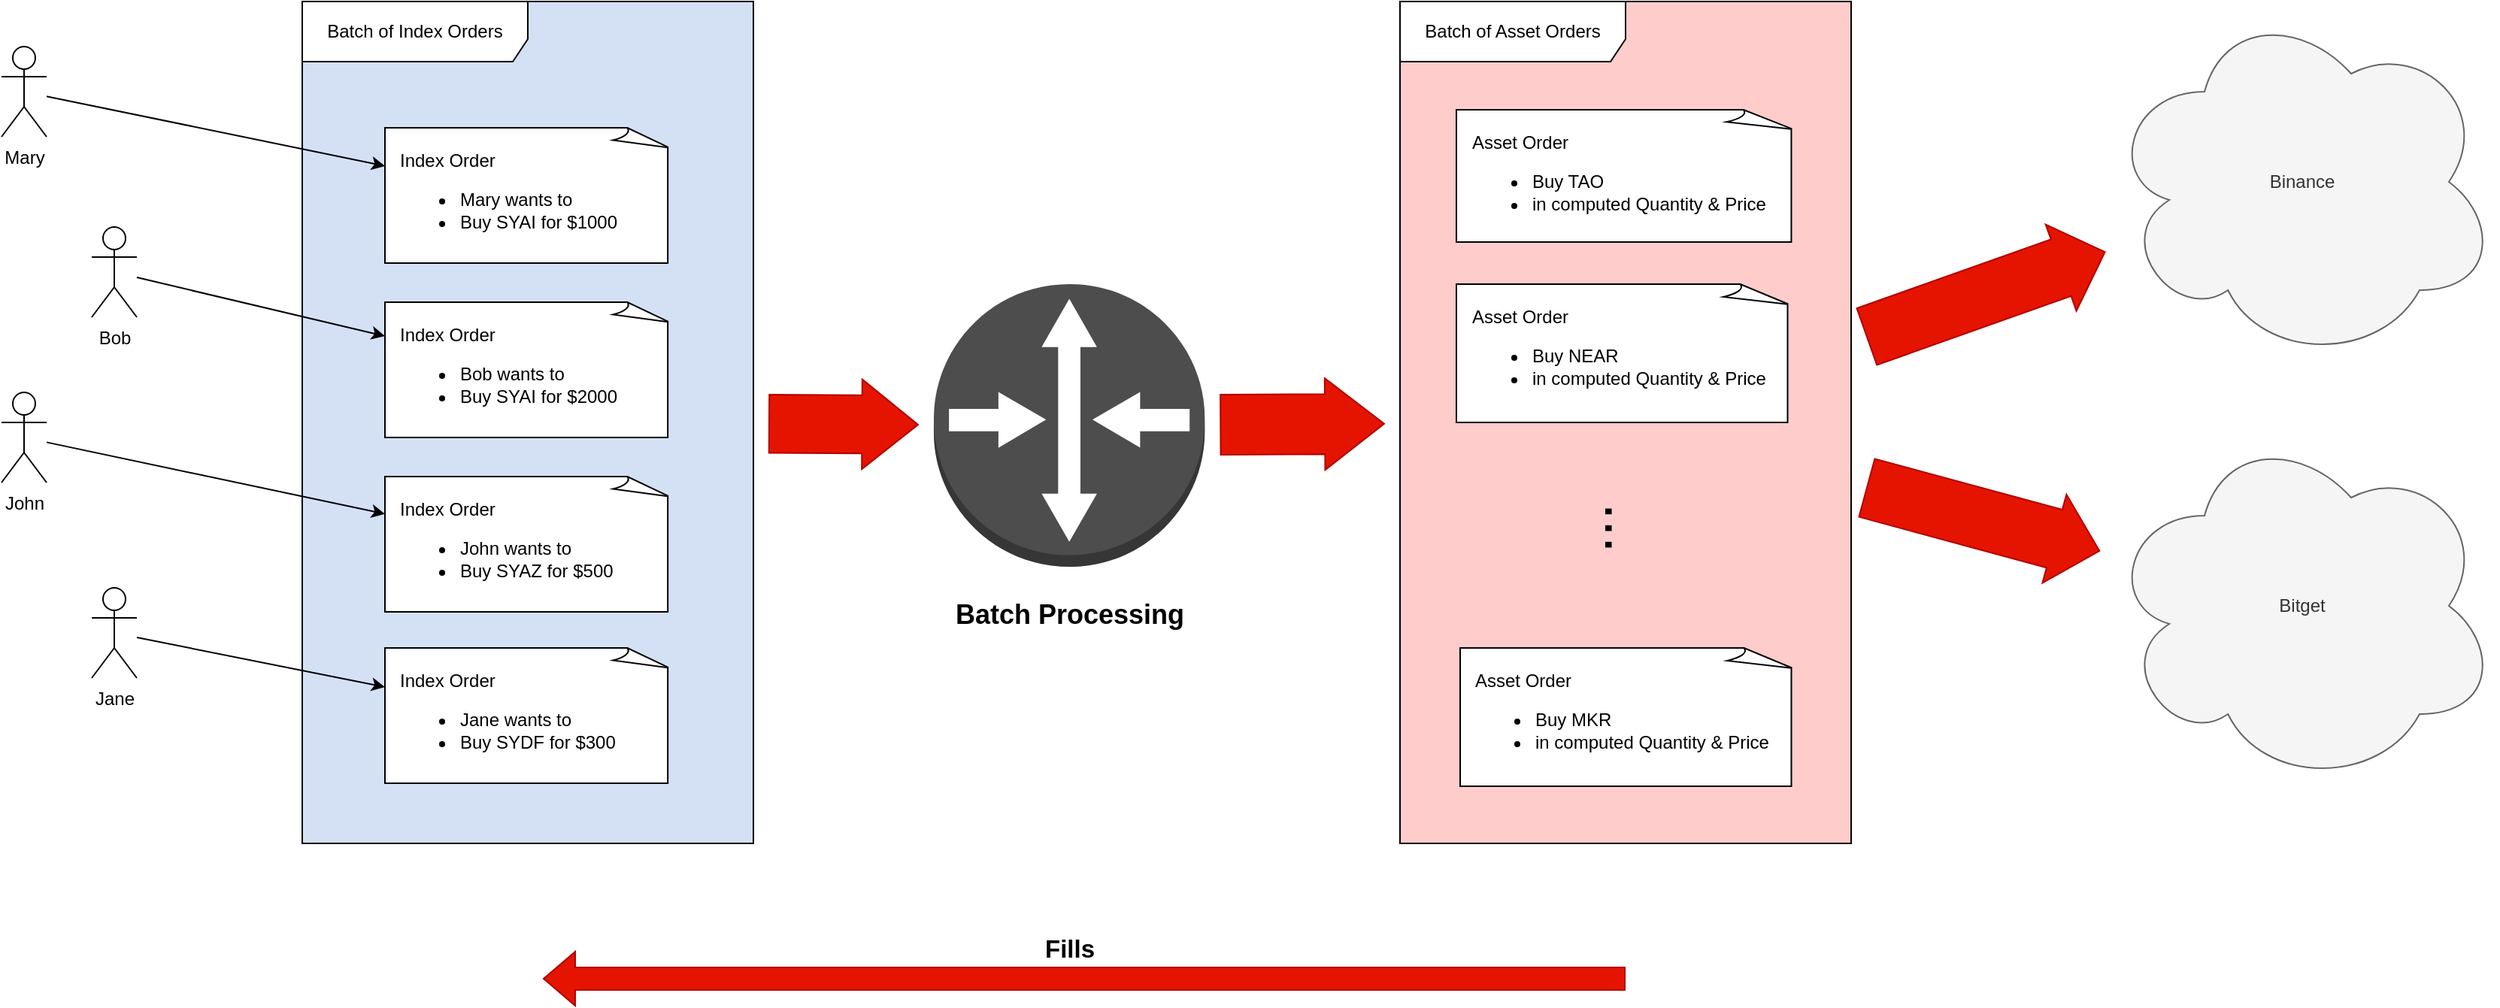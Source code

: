 <mxfile version="24.7.8">
  <diagram name="Page-1" id="0jqFInCVG3ZnujKd56sM">
    <mxGraphModel dx="984" dy="633" grid="1" gridSize="10" guides="1" tooltips="1" connect="1" arrows="1" fold="1" page="1" pageScale="1" pageWidth="827" pageHeight="1169" math="0" shadow="0">
      <root>
        <mxCell id="0" />
        <mxCell id="1" parent="0" />
        <mxCell id="m1klk2LPo-NgVJAAAtqn-36" style="rounded=0;orthogonalLoop=1;jettySize=auto;html=1;shape=flexArrow;endSize=10;startSize=10;targetPerimeterSpacing=10;sourcePerimeterSpacing=10;width=40;fillColor=#e51400;strokeColor=#B20000;" parent="1" source="m1klk2LPo-NgVJAAAtqn-16" target="m1klk2LPo-NgVJAAAtqn-35" edge="1">
          <mxGeometry relative="1" as="geometry" />
        </mxCell>
        <mxCell id="m1klk2LPo-NgVJAAAtqn-16" value="Batch of Asset Orders" style="shape=umlFrame;whiteSpace=wrap;html=1;pointerEvents=0;width=150;height=40;swimlaneFillColor=#FFCCCC;" parent="1" vertex="1">
          <mxGeometry x="1050" y="320" width="300" height="560" as="geometry" />
        </mxCell>
        <mxCell id="m1klk2LPo-NgVJAAAtqn-15" value="Batch of Index Orders" style="shape=umlFrame;whiteSpace=wrap;html=1;pointerEvents=0;width=150;height=40;swimlaneFillColor=#D4E1F5;" parent="1" vertex="1">
          <mxGeometry x="320" y="320" width="300" height="560" as="geometry" />
        </mxCell>
        <mxCell id="m1klk2LPo-NgVJAAAtqn-3" value="Index Order&lt;div&gt;&lt;ul&gt;&lt;li&gt;Mary wants to&lt;/li&gt;&lt;li&gt;Buy SYAI for $1000&lt;/li&gt;&lt;/ul&gt;&lt;/div&gt;" style="whiteSpace=wrap;html=1;shape=mxgraph.basic.document;align=left;spacingLeft=0;spacingTop=0;spacingRight=0;spacingBottom=0;spacing=10;verticalAlign=top;" parent="1" vertex="1">
          <mxGeometry x="375" y="404" width="190" height="90" as="geometry" />
        </mxCell>
        <mxCell id="m1klk2LPo-NgVJAAAtqn-12" style="rounded=0;orthogonalLoop=1;jettySize=auto;html=1;shape=flexArrow;targetPerimeterSpacing=10;sourcePerimeterSpacing=10;endSize=12.082;startSize=10;width=38.824;fillColor=#e51400;strokeColor=#B20000;" parent="1" source="m1klk2LPo-NgVJAAAtqn-15" target="m1klk2LPo-NgVJAAAtqn-10" edge="1">
          <mxGeometry relative="1" as="geometry" />
        </mxCell>
        <mxCell id="m1klk2LPo-NgVJAAAtqn-17" style="rounded=0;orthogonalLoop=1;jettySize=auto;html=1;shape=flexArrow;targetPerimeterSpacing=10;sourcePerimeterSpacing=10;endSize=12.808;startSize=10;width=40;fillColor=#e51400;strokeColor=#B20000;" parent="1" source="m1klk2LPo-NgVJAAAtqn-10" target="m1klk2LPo-NgVJAAAtqn-16" edge="1">
          <mxGeometry relative="1" as="geometry" />
        </mxCell>
        <mxCell id="m1klk2LPo-NgVJAAAtqn-10" value="&lt;h2&gt;Batch Processing&lt;/h2&gt;" style="outlineConnect=0;dashed=0;verticalLabelPosition=bottom;verticalAlign=top;align=center;html=1;shape=mxgraph.aws3.router;fillColor=#4D4D4D;gradientColor=none;" parent="1" vertex="1">
          <mxGeometry x="740" y="508" width="180.17" height="188" as="geometry" />
        </mxCell>
        <mxCell id="m1klk2LPo-NgVJAAAtqn-14" value="Asset Order&lt;div&gt;&lt;ul&gt;&lt;li&gt;Buy TAO&lt;/li&gt;&lt;li&gt;in computed Quantity &amp;amp; Price&lt;/li&gt;&lt;/ul&gt;&lt;/div&gt;" style="whiteSpace=wrap;html=1;shape=mxgraph.basic.document;align=left;spacingLeft=0;spacingTop=0;spacingRight=0;spacingBottom=0;spacing=10;verticalAlign=top;" parent="1" vertex="1">
          <mxGeometry x="1087.5" y="392" width="225" height="88" as="geometry" />
        </mxCell>
        <mxCell id="m1klk2LPo-NgVJAAAtqn-18" value="Asset Order&lt;div&gt;&lt;ul&gt;&lt;li&gt;Buy NEAR&lt;/li&gt;&lt;li&gt;in computed Quantity &amp;amp; Price&lt;/li&gt;&lt;/ul&gt;&lt;/div&gt;" style="whiteSpace=wrap;html=1;shape=mxgraph.basic.document;align=left;spacingLeft=0;spacingTop=0;spacingRight=0;spacingBottom=0;spacing=10;verticalAlign=top;" parent="1" vertex="1">
          <mxGeometry x="1087.5" y="508" width="222.5" height="92" as="geometry" />
        </mxCell>
        <mxCell id="m1klk2LPo-NgVJAAAtqn-20" value="Index Order&lt;div&gt;&lt;ul&gt;&lt;li&gt;Bob wants to&lt;/li&gt;&lt;li&gt;Buy SYAI for $2000&lt;/li&gt;&lt;/ul&gt;&lt;/div&gt;" style="whiteSpace=wrap;html=1;shape=mxgraph.basic.document;align=left;spacingLeft=0;spacingTop=0;spacingRight=0;spacingBottom=0;spacing=10;verticalAlign=top;" parent="1" vertex="1">
          <mxGeometry x="375" y="520" width="190" height="90" as="geometry" />
        </mxCell>
        <mxCell id="m1klk2LPo-NgVJAAAtqn-21" value="Index Order&lt;div&gt;&lt;ul&gt;&lt;li&gt;John wants to&lt;/li&gt;&lt;li&gt;Buy SYAZ for $500&lt;/li&gt;&lt;/ul&gt;&lt;/div&gt;" style="whiteSpace=wrap;html=1;shape=mxgraph.basic.document;align=left;spacingLeft=0;spacingTop=0;spacingRight=0;spacingBottom=0;spacing=10;verticalAlign=top;" parent="1" vertex="1">
          <mxGeometry x="375" y="636" width="190" height="90" as="geometry" />
        </mxCell>
        <mxCell id="m1klk2LPo-NgVJAAAtqn-22" value="Index Order&lt;div&gt;&lt;ul&gt;&lt;li&gt;Jane wants to&lt;/li&gt;&lt;li&gt;Buy SYDF for $300&lt;/li&gt;&lt;/ul&gt;&lt;/div&gt;" style="whiteSpace=wrap;html=1;shape=mxgraph.basic.document;align=left;spacingLeft=0;spacingTop=0;spacingRight=0;spacingBottom=0;spacing=10;verticalAlign=top;" parent="1" vertex="1">
          <mxGeometry x="375" y="750" width="190" height="90" as="geometry" />
        </mxCell>
        <mxCell id="m1klk2LPo-NgVJAAAtqn-23" value="Asset Order&lt;div&gt;&lt;ul&gt;&lt;li&gt;Buy MKR&lt;/li&gt;&lt;li&gt;in computed Quantity &amp;amp; Price&lt;/li&gt;&lt;/ul&gt;&lt;/div&gt;" style="whiteSpace=wrap;html=1;shape=mxgraph.basic.document;align=left;spacingLeft=0;spacingTop=0;spacingRight=0;spacingBottom=0;spacing=10;verticalAlign=top;" parent="1" vertex="1">
          <mxGeometry x="1090" y="750" width="222.5" height="92" as="geometry" />
        </mxCell>
        <mxCell id="m1klk2LPo-NgVJAAAtqn-24" value="..." style="text;html=1;align=center;verticalAlign=middle;resizable=0;points=[];autosize=1;strokeColor=none;fillColor=none;fontSize=40;rotation=90;" parent="1" vertex="1">
          <mxGeometry x="1171.25" y="640" width="60" height="60" as="geometry" />
        </mxCell>
        <mxCell id="m1klk2LPo-NgVJAAAtqn-33" style="rounded=0;orthogonalLoop=1;jettySize=auto;html=1;" parent="1" source="m1klk2LPo-NgVJAAAtqn-26" target="m1klk2LPo-NgVJAAAtqn-3" edge="1">
          <mxGeometry relative="1" as="geometry" />
        </mxCell>
        <mxCell id="m1klk2LPo-NgVJAAAtqn-26" value="Mary" style="shape=umlActor;verticalLabelPosition=bottom;verticalAlign=top;html=1;" parent="1" vertex="1">
          <mxGeometry x="120" y="350" width="30" height="60" as="geometry" />
        </mxCell>
        <mxCell id="m1klk2LPo-NgVJAAAtqn-32" style="rounded=0;orthogonalLoop=1;jettySize=auto;html=1;" parent="1" source="m1klk2LPo-NgVJAAAtqn-27" target="m1klk2LPo-NgVJAAAtqn-20" edge="1">
          <mxGeometry relative="1" as="geometry" />
        </mxCell>
        <mxCell id="m1klk2LPo-NgVJAAAtqn-27" value="Bob" style="shape=umlActor;verticalLabelPosition=bottom;verticalAlign=top;html=1;" parent="1" vertex="1">
          <mxGeometry x="180" y="470" width="30" height="60" as="geometry" />
        </mxCell>
        <mxCell id="m1klk2LPo-NgVJAAAtqn-31" style="rounded=0;orthogonalLoop=1;jettySize=auto;html=1;" parent="1" source="m1klk2LPo-NgVJAAAtqn-28" target="m1klk2LPo-NgVJAAAtqn-21" edge="1">
          <mxGeometry relative="1" as="geometry" />
        </mxCell>
        <mxCell id="m1klk2LPo-NgVJAAAtqn-28" value="John" style="shape=umlActor;verticalLabelPosition=bottom;verticalAlign=top;html=1;" parent="1" vertex="1">
          <mxGeometry x="120" y="580" width="30" height="60" as="geometry" />
        </mxCell>
        <mxCell id="m1klk2LPo-NgVJAAAtqn-30" style="rounded=0;orthogonalLoop=1;jettySize=auto;html=1;" parent="1" source="m1klk2LPo-NgVJAAAtqn-29" target="m1klk2LPo-NgVJAAAtqn-22" edge="1">
          <mxGeometry relative="1" as="geometry" />
        </mxCell>
        <mxCell id="m1klk2LPo-NgVJAAAtqn-29" value="Jane" style="shape=umlActor;verticalLabelPosition=bottom;verticalAlign=top;html=1;" parent="1" vertex="1">
          <mxGeometry x="180" y="710" width="30" height="60" as="geometry" />
        </mxCell>
        <mxCell id="m1klk2LPo-NgVJAAAtqn-35" value="Binance" style="ellipse;shape=cloud;whiteSpace=wrap;html=1;fillColor=#f5f5f5;fontColor=#333333;strokeColor=#666666;" parent="1" vertex="1">
          <mxGeometry x="1520" y="320" width="260" height="240" as="geometry" />
        </mxCell>
        <mxCell id="m1klk2LPo-NgVJAAAtqn-37" value="" style="endArrow=classic;html=1;rounded=0;strokeWidth=1;shape=flexArrow;width=15;endSize=6.67;fillColor=#e51400;strokeColor=#B20000;" parent="1" edge="1">
          <mxGeometry width="50" height="50" relative="1" as="geometry">
            <mxPoint x="1200" y="970" as="sourcePoint" />
            <mxPoint x="480" y="970" as="targetPoint" />
          </mxGeometry>
        </mxCell>
        <mxCell id="m1klk2LPo-NgVJAAAtqn-38" value="&lt;h2&gt;Fills&lt;/h2&gt;" style="edgeLabel;html=1;align=center;verticalAlign=middle;resizable=0;points=[];labelBackgroundColor=none;" parent="m1klk2LPo-NgVJAAAtqn-37" vertex="1" connectable="0">
          <mxGeometry x="0.191" y="-1" relative="1" as="geometry">
            <mxPoint x="59" y="-19" as="offset" />
          </mxGeometry>
        </mxCell>
        <mxCell id="qopQVtUAeO4iKsc5CxkG-2" style="rounded=0;orthogonalLoop=1;jettySize=auto;html=1;shape=flexArrow;endSize=10;startSize=10;targetPerimeterSpacing=10;sourcePerimeterSpacing=10;width=40;fillColor=#e51400;strokeColor=#B20000;" parent="1" source="m1klk2LPo-NgVJAAAtqn-16" target="qopQVtUAeO4iKsc5CxkG-3" edge="1">
          <mxGeometry relative="1" as="geometry">
            <mxPoint x="1380" y="677" as="sourcePoint" />
            <mxPoint x="1526.964" y="699.511" as="targetPoint" />
          </mxGeometry>
        </mxCell>
        <mxCell id="qopQVtUAeO4iKsc5CxkG-3" value="Bitget" style="ellipse;shape=cloud;whiteSpace=wrap;html=1;fillColor=#f5f5f5;fontColor=#333333;strokeColor=#666666;" parent="1" vertex="1">
          <mxGeometry x="1520" y="602" width="260" height="240" as="geometry" />
        </mxCell>
      </root>
    </mxGraphModel>
  </diagram>
</mxfile>
